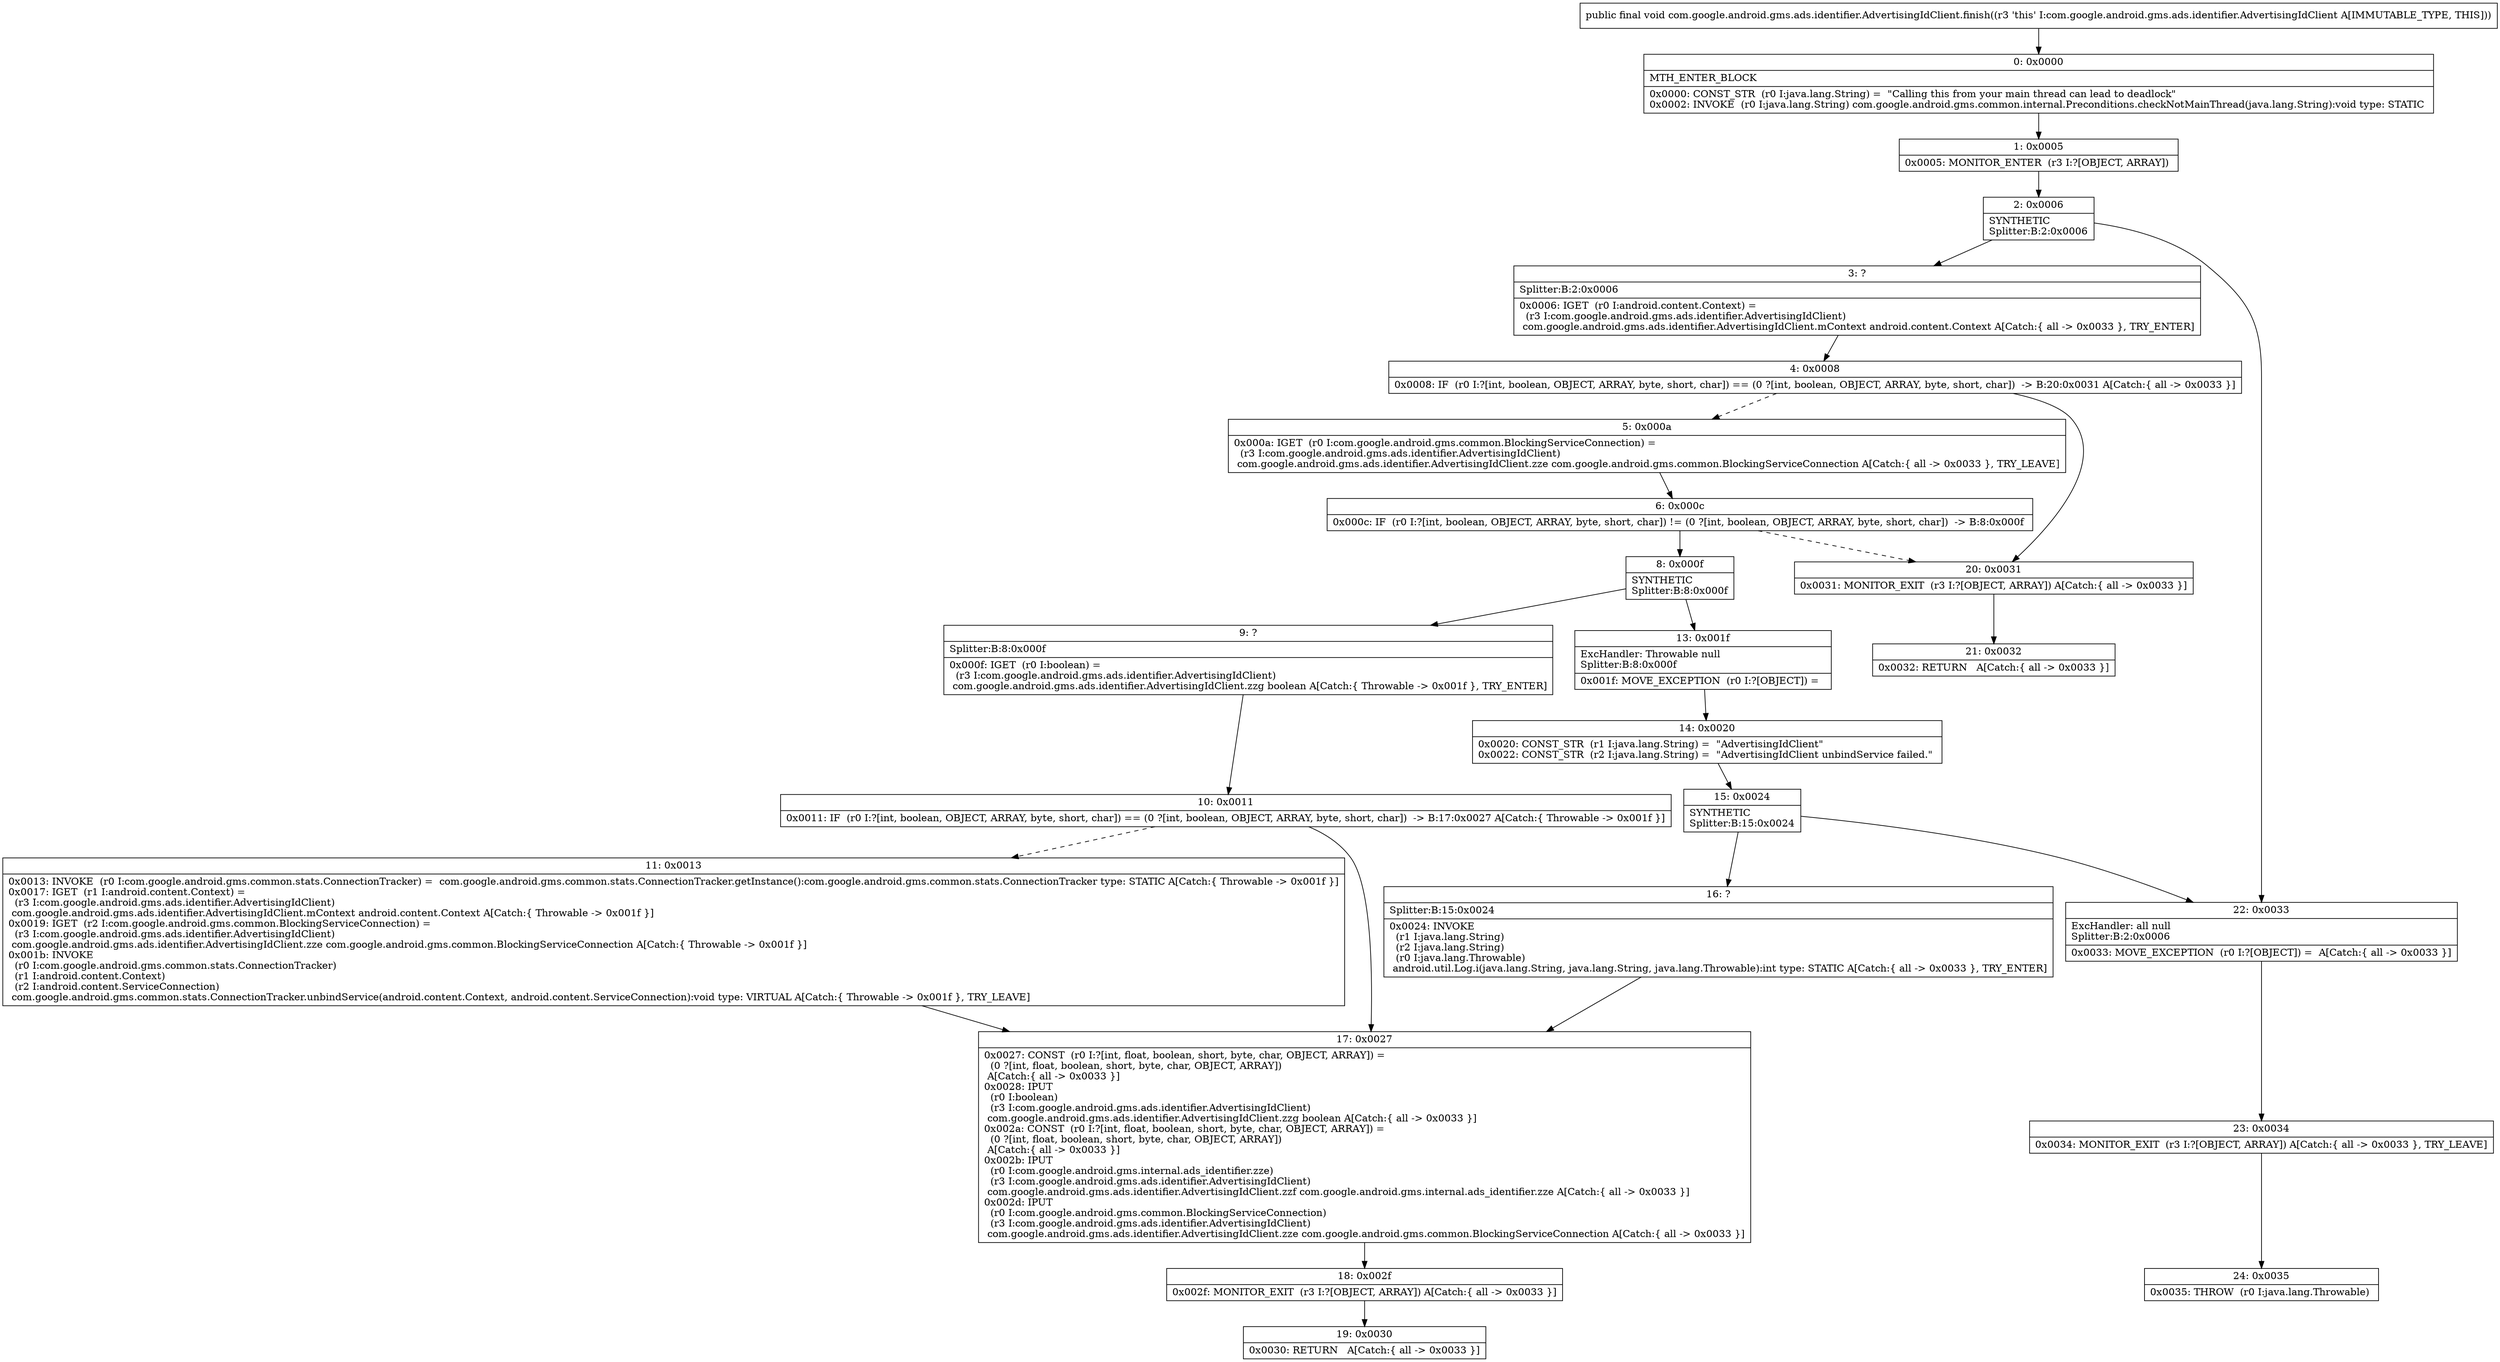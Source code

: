 digraph "CFG forcom.google.android.gms.ads.identifier.AdvertisingIdClient.finish()V" {
Node_0 [shape=record,label="{0\:\ 0x0000|MTH_ENTER_BLOCK\l|0x0000: CONST_STR  (r0 I:java.lang.String) =  \"Calling this from your main thread can lead to deadlock\" \l0x0002: INVOKE  (r0 I:java.lang.String) com.google.android.gms.common.internal.Preconditions.checkNotMainThread(java.lang.String):void type: STATIC \l}"];
Node_1 [shape=record,label="{1\:\ 0x0005|0x0005: MONITOR_ENTER  (r3 I:?[OBJECT, ARRAY]) \l}"];
Node_2 [shape=record,label="{2\:\ 0x0006|SYNTHETIC\lSplitter:B:2:0x0006\l}"];
Node_3 [shape=record,label="{3\:\ ?|Splitter:B:2:0x0006\l|0x0006: IGET  (r0 I:android.content.Context) = \l  (r3 I:com.google.android.gms.ads.identifier.AdvertisingIdClient)\l com.google.android.gms.ads.identifier.AdvertisingIdClient.mContext android.content.Context A[Catch:\{ all \-\> 0x0033 \}, TRY_ENTER]\l}"];
Node_4 [shape=record,label="{4\:\ 0x0008|0x0008: IF  (r0 I:?[int, boolean, OBJECT, ARRAY, byte, short, char]) == (0 ?[int, boolean, OBJECT, ARRAY, byte, short, char])  \-\> B:20:0x0031 A[Catch:\{ all \-\> 0x0033 \}]\l}"];
Node_5 [shape=record,label="{5\:\ 0x000a|0x000a: IGET  (r0 I:com.google.android.gms.common.BlockingServiceConnection) = \l  (r3 I:com.google.android.gms.ads.identifier.AdvertisingIdClient)\l com.google.android.gms.ads.identifier.AdvertisingIdClient.zze com.google.android.gms.common.BlockingServiceConnection A[Catch:\{ all \-\> 0x0033 \}, TRY_LEAVE]\l}"];
Node_6 [shape=record,label="{6\:\ 0x000c|0x000c: IF  (r0 I:?[int, boolean, OBJECT, ARRAY, byte, short, char]) != (0 ?[int, boolean, OBJECT, ARRAY, byte, short, char])  \-\> B:8:0x000f \l}"];
Node_8 [shape=record,label="{8\:\ 0x000f|SYNTHETIC\lSplitter:B:8:0x000f\l}"];
Node_9 [shape=record,label="{9\:\ ?|Splitter:B:8:0x000f\l|0x000f: IGET  (r0 I:boolean) = \l  (r3 I:com.google.android.gms.ads.identifier.AdvertisingIdClient)\l com.google.android.gms.ads.identifier.AdvertisingIdClient.zzg boolean A[Catch:\{ Throwable \-\> 0x001f \}, TRY_ENTER]\l}"];
Node_10 [shape=record,label="{10\:\ 0x0011|0x0011: IF  (r0 I:?[int, boolean, OBJECT, ARRAY, byte, short, char]) == (0 ?[int, boolean, OBJECT, ARRAY, byte, short, char])  \-\> B:17:0x0027 A[Catch:\{ Throwable \-\> 0x001f \}]\l}"];
Node_11 [shape=record,label="{11\:\ 0x0013|0x0013: INVOKE  (r0 I:com.google.android.gms.common.stats.ConnectionTracker) =  com.google.android.gms.common.stats.ConnectionTracker.getInstance():com.google.android.gms.common.stats.ConnectionTracker type: STATIC A[Catch:\{ Throwable \-\> 0x001f \}]\l0x0017: IGET  (r1 I:android.content.Context) = \l  (r3 I:com.google.android.gms.ads.identifier.AdvertisingIdClient)\l com.google.android.gms.ads.identifier.AdvertisingIdClient.mContext android.content.Context A[Catch:\{ Throwable \-\> 0x001f \}]\l0x0019: IGET  (r2 I:com.google.android.gms.common.BlockingServiceConnection) = \l  (r3 I:com.google.android.gms.ads.identifier.AdvertisingIdClient)\l com.google.android.gms.ads.identifier.AdvertisingIdClient.zze com.google.android.gms.common.BlockingServiceConnection A[Catch:\{ Throwable \-\> 0x001f \}]\l0x001b: INVOKE  \l  (r0 I:com.google.android.gms.common.stats.ConnectionTracker)\l  (r1 I:android.content.Context)\l  (r2 I:android.content.ServiceConnection)\l com.google.android.gms.common.stats.ConnectionTracker.unbindService(android.content.Context, android.content.ServiceConnection):void type: VIRTUAL A[Catch:\{ Throwable \-\> 0x001f \}, TRY_LEAVE]\l}"];
Node_13 [shape=record,label="{13\:\ 0x001f|ExcHandler: Throwable null\lSplitter:B:8:0x000f\l|0x001f: MOVE_EXCEPTION  (r0 I:?[OBJECT]) =  \l}"];
Node_14 [shape=record,label="{14\:\ 0x0020|0x0020: CONST_STR  (r1 I:java.lang.String) =  \"AdvertisingIdClient\" \l0x0022: CONST_STR  (r2 I:java.lang.String) =  \"AdvertisingIdClient unbindService failed.\" \l}"];
Node_15 [shape=record,label="{15\:\ 0x0024|SYNTHETIC\lSplitter:B:15:0x0024\l}"];
Node_16 [shape=record,label="{16\:\ ?|Splitter:B:15:0x0024\l|0x0024: INVOKE  \l  (r1 I:java.lang.String)\l  (r2 I:java.lang.String)\l  (r0 I:java.lang.Throwable)\l android.util.Log.i(java.lang.String, java.lang.String, java.lang.Throwable):int type: STATIC A[Catch:\{ all \-\> 0x0033 \}, TRY_ENTER]\l}"];
Node_17 [shape=record,label="{17\:\ 0x0027|0x0027: CONST  (r0 I:?[int, float, boolean, short, byte, char, OBJECT, ARRAY]) = \l  (0 ?[int, float, boolean, short, byte, char, OBJECT, ARRAY])\l A[Catch:\{ all \-\> 0x0033 \}]\l0x0028: IPUT  \l  (r0 I:boolean)\l  (r3 I:com.google.android.gms.ads.identifier.AdvertisingIdClient)\l com.google.android.gms.ads.identifier.AdvertisingIdClient.zzg boolean A[Catch:\{ all \-\> 0x0033 \}]\l0x002a: CONST  (r0 I:?[int, float, boolean, short, byte, char, OBJECT, ARRAY]) = \l  (0 ?[int, float, boolean, short, byte, char, OBJECT, ARRAY])\l A[Catch:\{ all \-\> 0x0033 \}]\l0x002b: IPUT  \l  (r0 I:com.google.android.gms.internal.ads_identifier.zze)\l  (r3 I:com.google.android.gms.ads.identifier.AdvertisingIdClient)\l com.google.android.gms.ads.identifier.AdvertisingIdClient.zzf com.google.android.gms.internal.ads_identifier.zze A[Catch:\{ all \-\> 0x0033 \}]\l0x002d: IPUT  \l  (r0 I:com.google.android.gms.common.BlockingServiceConnection)\l  (r3 I:com.google.android.gms.ads.identifier.AdvertisingIdClient)\l com.google.android.gms.ads.identifier.AdvertisingIdClient.zze com.google.android.gms.common.BlockingServiceConnection A[Catch:\{ all \-\> 0x0033 \}]\l}"];
Node_18 [shape=record,label="{18\:\ 0x002f|0x002f: MONITOR_EXIT  (r3 I:?[OBJECT, ARRAY]) A[Catch:\{ all \-\> 0x0033 \}]\l}"];
Node_19 [shape=record,label="{19\:\ 0x0030|0x0030: RETURN   A[Catch:\{ all \-\> 0x0033 \}]\l}"];
Node_20 [shape=record,label="{20\:\ 0x0031|0x0031: MONITOR_EXIT  (r3 I:?[OBJECT, ARRAY]) A[Catch:\{ all \-\> 0x0033 \}]\l}"];
Node_21 [shape=record,label="{21\:\ 0x0032|0x0032: RETURN   A[Catch:\{ all \-\> 0x0033 \}]\l}"];
Node_22 [shape=record,label="{22\:\ 0x0033|ExcHandler: all null\lSplitter:B:2:0x0006\l|0x0033: MOVE_EXCEPTION  (r0 I:?[OBJECT]) =  A[Catch:\{ all \-\> 0x0033 \}]\l}"];
Node_23 [shape=record,label="{23\:\ 0x0034|0x0034: MONITOR_EXIT  (r3 I:?[OBJECT, ARRAY]) A[Catch:\{ all \-\> 0x0033 \}, TRY_LEAVE]\l}"];
Node_24 [shape=record,label="{24\:\ 0x0035|0x0035: THROW  (r0 I:java.lang.Throwable) \l}"];
MethodNode[shape=record,label="{public final void com.google.android.gms.ads.identifier.AdvertisingIdClient.finish((r3 'this' I:com.google.android.gms.ads.identifier.AdvertisingIdClient A[IMMUTABLE_TYPE, THIS])) }"];
MethodNode -> Node_0;
Node_0 -> Node_1;
Node_1 -> Node_2;
Node_2 -> Node_3;
Node_2 -> Node_22;
Node_3 -> Node_4;
Node_4 -> Node_5[style=dashed];
Node_4 -> Node_20;
Node_5 -> Node_6;
Node_6 -> Node_8;
Node_6 -> Node_20[style=dashed];
Node_8 -> Node_9;
Node_8 -> Node_13;
Node_9 -> Node_10;
Node_10 -> Node_11[style=dashed];
Node_10 -> Node_17;
Node_11 -> Node_17;
Node_13 -> Node_14;
Node_14 -> Node_15;
Node_15 -> Node_16;
Node_15 -> Node_22;
Node_16 -> Node_17;
Node_17 -> Node_18;
Node_18 -> Node_19;
Node_20 -> Node_21;
Node_22 -> Node_23;
Node_23 -> Node_24;
}

